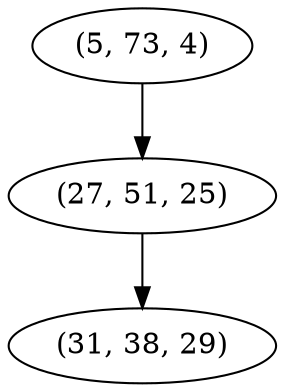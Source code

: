 digraph tree {
    "(5, 73, 4)";
    "(27, 51, 25)";
    "(31, 38, 29)";
    "(5, 73, 4)" -> "(27, 51, 25)";
    "(27, 51, 25)" -> "(31, 38, 29)";
}

